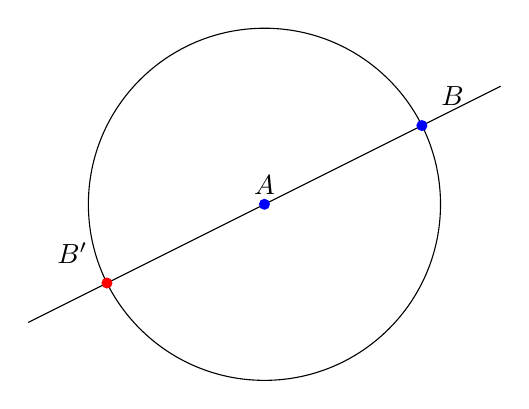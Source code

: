 \begin{tikzpicture}
   %    \draw[lightgray] (-2,-2) grid (4,3);
   %    \draw[gray] (-3,0)--(3,0);
   %   \draw[gray] (0,-2.5)--(0,2.5);
       \draw (0,0) circle ({sqrt(5)});
       \draw (-3,-1.5)--(3,1.5);

       \fill[blue] (0,0) circle (2pt);
       \fill[blue] (2,1) circle (2pt);
       \fill[red] (-2,-1) circle (2pt);

       \node at (0,0) [above] {$A$}; 
       \node at (2,1) [above right = 5pt] {$B$}; 
       \node at (-2,-1) [above left = 5pt] {$B'$}; 
\end{tikzpicture}
